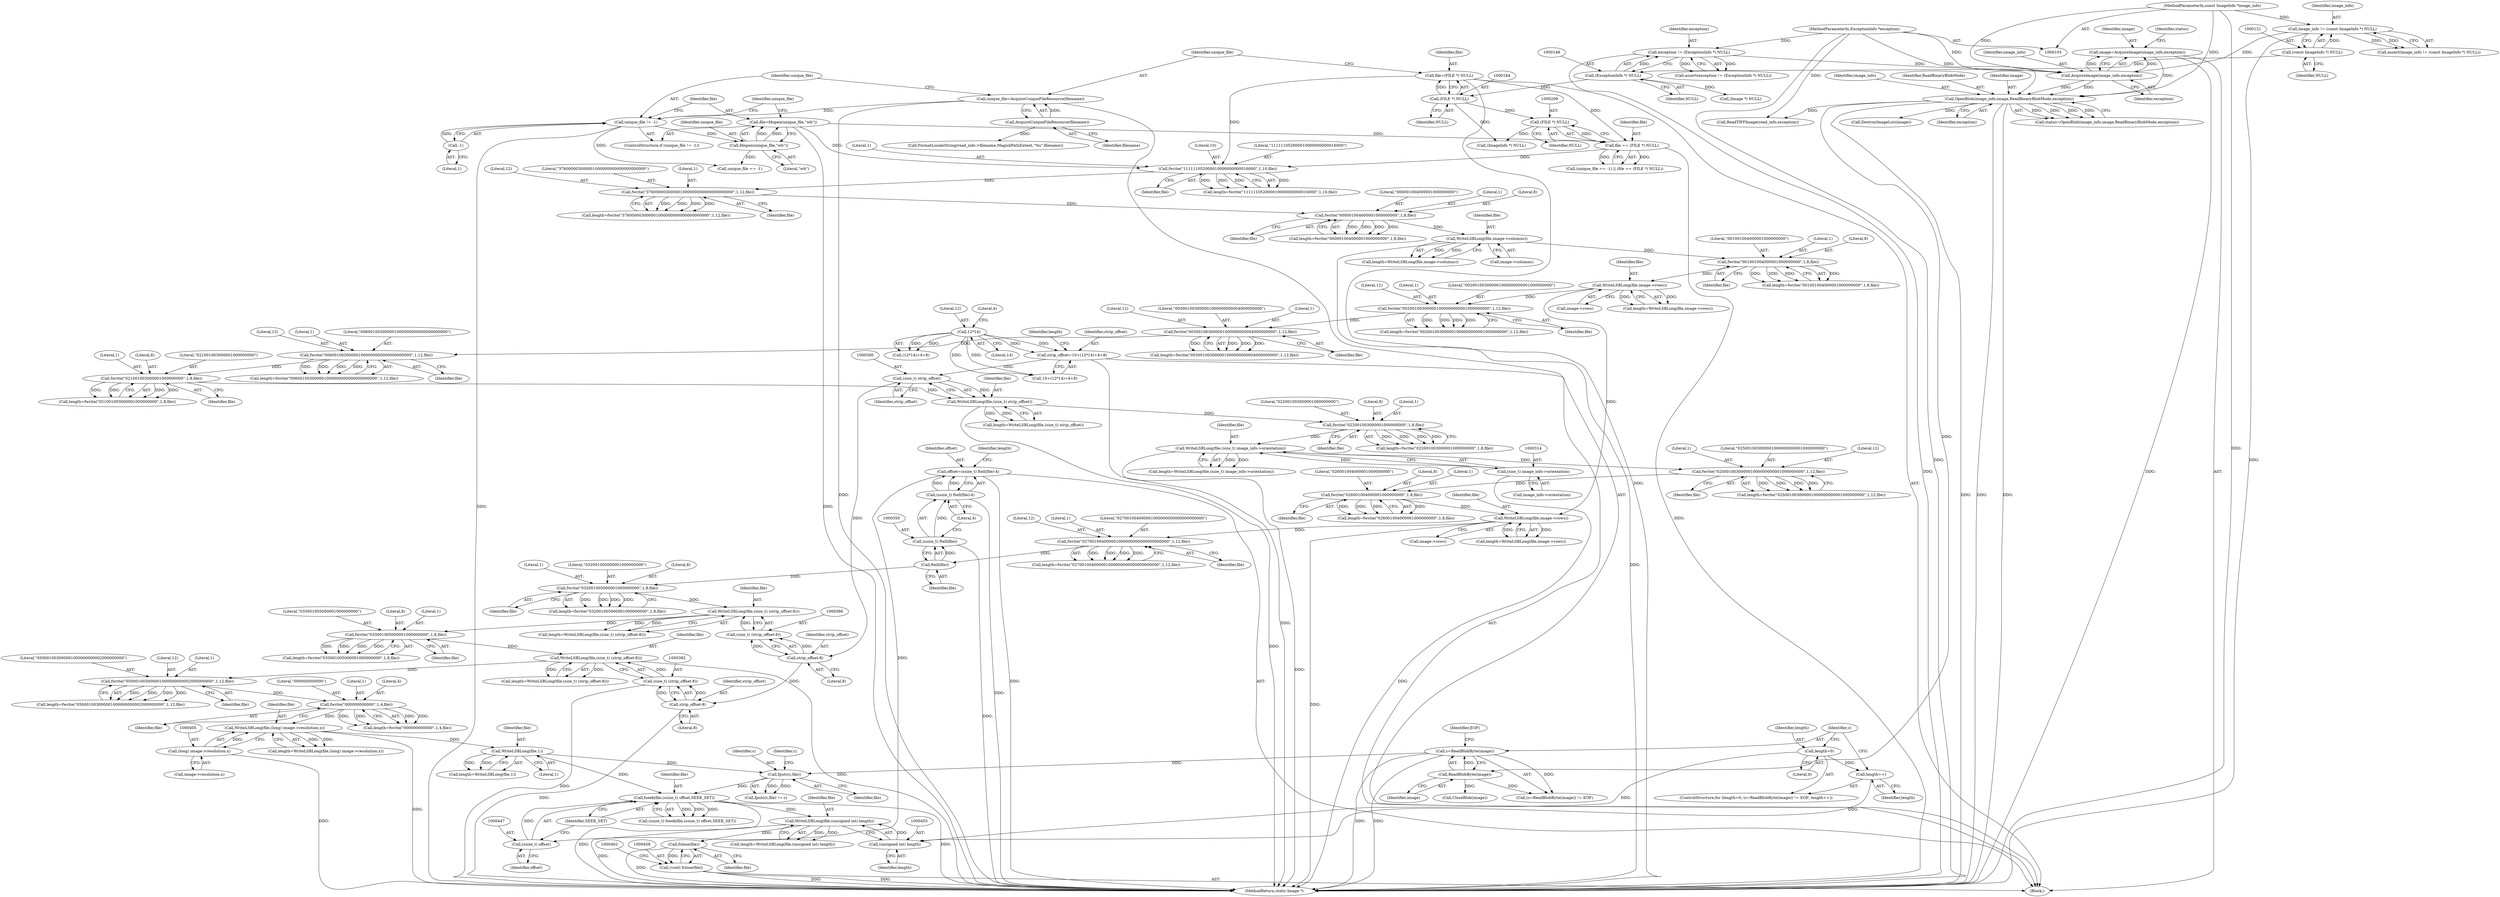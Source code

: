 digraph "0_ImageMagick_4e914bbe371433f0590cefdf3bd5f3a5710069f9@API" {
"1000459" [label="(Call,fclose(file))"];
"1000452" [label="(Call,WriteLSBLong(file,(unsigned int) length))"];
"1000444" [label="(Call,fseek(file,(ssize_t) offset,SEEK_SET))"];
"1000413" [label="(Call,WriteLSBLong(file,1))"];
"1000402" [label="(Call,WriteLSBLong(file,(long) image->resolution.x))"];
"1000395" [label="(Call,fwrite(\"\000\000\000\000\",1,4,file))"];
"1000388" [label="(Call,fwrite(\"\050\001\003\000\001\000\000\000\002\000\000\000\",1,12,file))"];
"1000379" [label="(Call,WriteLSBLong(file,(size_t) (strip_offset-8)))"];
"1000372" [label="(Call,fwrite(\"\033\001\005\000\001\000\000\000\",1,8,file))"];
"1000363" [label="(Call,WriteLSBLong(file,(size_t) (strip_offset-8)))"];
"1000356" [label="(Call,fwrite(\"\032\001\005\000\001\000\000\000\",1,8,file))"];
"1000351" [label="(Call,ftell(file))"];
"1000341" [label="(Call,fwrite(\"\027\001\004\000\001\000\000\000\000\000\000\000\",1,12,file))"];
"1000334" [label="(Call,WriteLSBLong(file,image->rows))"];
"1000327" [label="(Call,fwrite(\"\026\001\004\000\001\000\000\000\",1,8,file))"];
"1000320" [label="(Call,fwrite(\"\025\001\003\000\001\000\000\000\001\000\000\000\",1,12,file))"];
"1000311" [label="(Call,WriteLSBLong(file,(size_t) image_info->orientation))"];
"1000304" [label="(Call,fwrite(\"\022\001\003\000\001\000\000\000\",1,8,file))"];
"1000297" [label="(Call,WriteLSBLong(file,(size_t) strip_offset))"];
"1000279" [label="(Call,fwrite(\"\021\001\003\000\001\000\000\000\",1,8,file))"];
"1000272" [label="(Call,fwrite(\"\006\001\003\000\001\000\000\000\000\000\000\000\",1,12,file))"];
"1000265" [label="(Call,fwrite(\"\003\001\003\000\001\000\000\000\004\000\000\000\",1,12,file))"];
"1000258" [label="(Call,fwrite(\"\002\001\003\000\001\000\000\000\001\000\000\000\",1,12,file))"];
"1000251" [label="(Call,WriteLSBLong(file,image->rows))"];
"1000244" [label="(Call,fwrite(\"\001\001\004\000\001\000\000\000\",1,8,file))"];
"1000237" [label="(Call,WriteLSBLong(file,image->columns))"];
"1000230" [label="(Call,fwrite(\"\000\001\004\000\001\000\000\000\",1,8,file))"];
"1000223" [label="(Call,fwrite(\"\376\000\003\000\001\000\000\000\000\000\000\000\",1,12,file))"];
"1000216" [label="(Call,fwrite(\"\111\111\052\000\010\000\000\000\016\000\",1,10,file))"];
"1000181" [label="(Call,file=(FILE *) NULL)"];
"1000183" [label="(Call,(FILE *) NULL)"];
"1000147" [label="(Call,(ExceptionInfo *) NULL)"];
"1000120" [label="(Call,(const ImageInfo *) NULL)"];
"1000206" [label="(Call,file == (FILE *) NULL)"];
"1000195" [label="(Call,file=fdopen(unique_file,\"wb\"))"];
"1000197" [label="(Call,fdopen(unique_file,\"wb\"))"];
"1000191" [label="(Call,unique_file != -1)"];
"1000186" [label="(Call,unique_file=AcquireUniqueFileResource(filename))"];
"1000188" [label="(Call,AcquireUniqueFileResource(filename))"];
"1000193" [label="(Call,-1)"];
"1000208" [label="(Call,(FILE *) NULL)"];
"1000299" [label="(Call,(size_t) strip_offset)"];
"1000284" [label="(Call,strip_offset=10+(12*14)+4+8)"];
"1000289" [label="(Call,12*14)"];
"1000313" [label="(Call,(size_t) image_info->orientation)"];
"1000365" [label="(Call,(size_t) (strip_offset-8))"];
"1000367" [label="(Call,strip_offset-8)"];
"1000381" [label="(Call,(size_t) (strip_offset-8))"];
"1000383" [label="(Call,strip_offset-8)"];
"1000404" [label="(Call,(long) image->resolution.x)"];
"1000433" [label="(Call,fputc(c,file))"];
"1000424" [label="(Call,c=ReadBlobByte(image))"];
"1000426" [label="(Call,ReadBlobByte(image))"];
"1000163" [label="(Call,OpenBlob(image_info,image,ReadBinaryBlobMode,exception))"];
"1000158" [label="(Call,AcquireImage(image_info,exception))"];
"1000118" [label="(Call,image_info != (const ImageInfo *) NULL)"];
"1000104" [label="(MethodParameterIn,const ImageInfo *image_info)"];
"1000145" [label="(Call,exception != (ExceptionInfo *) NULL)"];
"1000105" [label="(MethodParameterIn,ExceptionInfo *exception)"];
"1000156" [label="(Call,image=AcquireImage(image_info,exception))"];
"1000446" [label="(Call,(ssize_t) offset)"];
"1000346" [label="(Call,offset=(ssize_t) ftell(file)-4)"];
"1000348" [label="(Call,(ssize_t) ftell(file)-4)"];
"1000349" [label="(Call,(ssize_t) ftell(file))"];
"1000454" [label="(Call,(unsigned int) length)"];
"1000420" [label="(Call,length=0)"];
"1000429" [label="(Call,length++)"];
"1000457" [label="(Call,(void) fclose(file))"];
"1000182" [label="(Identifier,file)"];
"1000242" [label="(Call,length=fwrite(\"\001\001\004\000\001\000\000\000\",1,8,file))"];
"1000385" [label="(Literal,8)"];
"1000486" [label="(Call,ReadTIFFImage(read_info,exception))"];
"1000445" [label="(Identifier,file)"];
"1000349" [label="(Call,(ssize_t) ftell(file))"];
"1000220" [label="(Identifier,file)"];
"1000315" [label="(Call,image_info->orientation)"];
"1000258" [label="(Call,fwrite(\"\002\001\003\000\001\000\000\000\001\000\000\000\",1,12,file))"];
"1000311" [label="(Call,WriteLSBLong(file,(size_t) image_info->orientation))"];
"1000186" [label="(Call,unique_file=AcquireUniqueFileResource(filename))"];
"1000273" [label="(Literal,\"\006\001\003\000\001\000\000\000\000\000\000\000\")"];
"1000232" [label="(Literal,1)"];
"1000422" [label="(Literal,0)"];
"1000386" [label="(Call,length=fwrite(\"\050\001\003\000\001\000\000\000\002\000\000\000\",1,12,file))"];
"1000270" [label="(Call,length=fwrite(\"\006\001\003\000\001\000\000\000\000\000\000\000\",1,12,file))"];
"1000381" [label="(Call,(size_t) (strip_offset-8))"];
"1000373" [label="(Literal,\"\033\001\005\000\001\000\000\000\")"];
"1000380" [label="(Identifier,file)"];
"1000301" [label="(Identifier,strip_offset)"];
"1000277" [label="(Call,length=fwrite(\"\021\001\003\000\001\000\000\000\",1,8,file))"];
"1000117" [label="(Call,assert(image_info != (const ImageInfo *) NULL))"];
"1000210" [label="(Identifier,NULL)"];
"1000219" [label="(Literal,10)"];
"1000156" [label="(Call,image=AcquireImage(image_info,exception))"];
"1000118" [label="(Call,image_info != (const ImageInfo *) NULL)"];
"1000290" [label="(Literal,12)"];
"1000390" [label="(Literal,1)"];
"1000346" [label="(Call,offset=(ssize_t) ftell(file)-4)"];
"1000460" [label="(Identifier,file)"];
"1000404" [label="(Call,(long) image->resolution.x)"];
"1000146" [label="(Identifier,exception)"];
"1000217" [label="(Literal,\"\111\111\052\000\010\000\000\000\016\000\")"];
"1000402" [label="(Call,WriteLSBLong(file,(long) image->resolution.x))"];
"1000178" [label="(Call,(Image *) NULL)"];
"1000344" [label="(Literal,12)"];
"1000162" [label="(Identifier,status)"];
"1000265" [label="(Call,fwrite(\"\003\001\003\000\001\000\000\000\004\000\000\000\",1,12,file))"];
"1000304" [label="(Call,fwrite(\"\022\001\003\000\001\000\000\000\",1,8,file))"];
"1000228" [label="(Call,length=fwrite(\"\000\001\004\000\001\000\000\000\",1,8,file))"];
"1000275" [label="(Literal,12)"];
"1000233" [label="(Literal,8)"];
"1000454" [label="(Call,(unsigned int) length)"];
"1000195" [label="(Call,file=fdopen(unique_file,\"wb\"))"];
"1000426" [label="(Call,ReadBlobByte(image))"];
"1000306" [label="(Literal,1)"];
"1000463" [label="(Call,CloseBlob(image))"];
"1000313" [label="(Call,(size_t) image_info->orientation)"];
"1000145" [label="(Call,exception != (ExceptionInfo *) NULL)"];
"1000234" [label="(Identifier,file)"];
"1000356" [label="(Call,fwrite(\"\032\001\005\000\001\000\000\000\",1,8,file))"];
"1000395" [label="(Call,fwrite(\"\000\000\000\000\",1,4,file))"];
"1000328" [label="(Literal,\"\026\001\004\000\001\000\000\000\")"];
"1000379" [label="(Call,WriteLSBLong(file,(size_t) (strip_offset-8)))"];
"1000352" [label="(Identifier,file)"];
"1000456" [label="(Identifier,length)"];
"1000227" [label="(Identifier,file)"];
"1000144" [label="(Call,assert(exception != (ExceptionInfo *) NULL))"];
"1000325" [label="(Call,length=fwrite(\"\026\001\004\000\001\000\000\000\",1,8,file))"];
"1000321" [label="(Literal,\"\025\001\003\000\001\000\000\000\001\000\000\000\")"];
"1000247" [label="(Literal,8)"];
"1000334" [label="(Call,WriteLSBLong(file,image->rows))"];
"1000335" [label="(Identifier,file)"];
"1000367" [label="(Call,strip_offset-8)"];
"1000446" [label="(Call,(ssize_t) offset)"];
"1000297" [label="(Call,WriteLSBLong(file,(size_t) strip_offset))"];
"1000398" [label="(Literal,4)"];
"1000331" [label="(Identifier,file)"];
"1000256" [label="(Call,length=fwrite(\"\002\001\003\000\001\000\000\000\001\000\000\000\",1,12,file))"];
"1000252" [label="(Identifier,file)"];
"1000291" [label="(Literal,14)"];
"1000167" [label="(Identifier,exception)"];
"1000206" [label="(Call,file == (FILE *) NULL)"];
"1000248" [label="(Identifier,file)"];
"1000414" [label="(Identifier,file)"];
"1000323" [label="(Literal,12)"];
"1000189" [label="(Identifier,filename)"];
"1000453" [label="(Identifier,file)"];
"1000251" [label="(Call,WriteLSBLong(file,image->rows))"];
"1000120" [label="(Call,(const ImageInfo *) NULL)"];
"1000432" [label="(Call,fputc(c,file) != c)"];
"1000161" [label="(Call,status=OpenBlob(image_info,image,ReadBinaryBlobMode,exception))"];
"1000406" [label="(Call,image->resolution.x)"];
"1000164" [label="(Identifier,image_info)"];
"1000119" [label="(Identifier,image_info)"];
"1000457" [label="(Call,(void) fclose(file))"];
"1000309" [label="(Call,length=WriteLSBLong(file,(size_t) image_info->orientation))"];
"1000216" [label="(Call,fwrite(\"\111\111\052\000\010\000\000\000\016\000\",1,10,file))"];
"1000542" [label="(MethodReturn,static Image *)"];
"1000308" [label="(Identifier,file)"];
"1000160" [label="(Identifier,exception)"];
"1000477" [label="(Call,FormatLocaleString(read_info->filename,MagickPathExtent,\"%s\",filename))"];
"1000452" [label="(Call,WriteLSBLong(file,(unsigned int) length))"];
"1000375" [label="(Literal,8)"];
"1000245" [label="(Literal,\"\001\001\004\000\001\000\000\000\")"];
"1000341" [label="(Call,fwrite(\"\027\001\004\000\001\000\000\000\000\000\000\000\",1,12,file))"];
"1000433" [label="(Call,fputc(c,file))"];
"1000423" [label="(Call,(c=ReadBlobByte(image)) != EOF)"];
"1000428" [label="(Identifier,EOF)"];
"1000149" [label="(Identifier,NULL)"];
"1000400" [label="(Call,length=WriteLSBLong(file,(long) image->resolution.x))"];
"1000244" [label="(Call,fwrite(\"\001\001\004\000\001\000\000\000\",1,8,file))"];
"1000272" [label="(Call,fwrite(\"\006\001\003\000\001\000\000\000\000\000\000\000\",1,12,file))"];
"1000383" [label="(Call,strip_offset-8)"];
"1000365" [label="(Call,(size_t) (strip_offset-8))"];
"1000263" [label="(Call,length=fwrite(\"\003\001\003\000\001\000\000\000\004\000\000\000\",1,12,file))"];
"1000226" [label="(Literal,12)"];
"1000288" [label="(Call,(12*14)+4+8)"];
"1000343" [label="(Literal,1)"];
"1000192" [label="(Identifier,unique_file)"];
"1000260" [label="(Literal,1)"];
"1000231" [label="(Literal,\"\000\001\004\000\001\000\000\000\")"];
"1000361" [label="(Call,length=WriteLSBLong(file,(size_t) (strip_offset-8)))"];
"1000351" [label="(Call,ftell(file))"];
"1000425" [label="(Identifier,c)"];
"1000318" [label="(Call,length=fwrite(\"\025\001\003\000\001\000\000\000\001\000\000\000\",1,12,file))"];
"1000296" [label="(Identifier,length)"];
"1000285" [label="(Identifier,strip_offset)"];
"1000444" [label="(Call,fseek(file,(ssize_t) offset,SEEK_SET))"];
"1000279" [label="(Call,fwrite(\"\021\001\003\000\001\000\000\000\",1,8,file))"];
"1000436" [label="(Identifier,c)"];
"1000348" [label="(Call,(ssize_t) ftell(file)-4)"];
"1000175" [label="(Call,DestroyImageList(image))"];
"1000370" [label="(Call,length=fwrite(\"\033\001\005\000\001\000\000\000\",1,8,file))"];
"1000224" [label="(Literal,\"\376\000\003\000\001\000\000\000\000\000\000\000\")"];
"1000330" [label="(Literal,8)"];
"1000427" [label="(Identifier,image)"];
"1000345" [label="(Identifier,file)"];
"1000122" [label="(Identifier,NULL)"];
"1000281" [label="(Literal,1)"];
"1000360" [label="(Identifier,file)"];
"1000372" [label="(Call,fwrite(\"\033\001\005\000\001\000\000\000\",1,8,file))"];
"1000249" [label="(Call,length=WriteLSBLong(file,image->rows))"];
"1000448" [label="(Identifier,offset)"];
"1000157" [label="(Identifier,image)"];
"1000104" [label="(MethodParameterIn,const ImageInfo *image_info)"];
"1000305" [label="(Literal,\"\022\001\003\000\001\000\000\000\")"];
"1000190" [label="(ControlStructure,if (unique_file != -1))"];
"1000359" [label="(Literal,8)"];
"1000449" [label="(Identifier,SEEK_SET)"];
"1000147" [label="(Call,(ExceptionInfo *) NULL)"];
"1000354" [label="(Call,length=fwrite(\"\032\001\005\000\001\000\000\000\",1,8,file))"];
"1000289" [label="(Call,12*14)"];
"1000393" [label="(Call,length=fwrite(\"\000\000\000\000\",1,4,file))"];
"1000376" [label="(Identifier,file)"];
"1000320" [label="(Call,fwrite(\"\025\001\003\000\001\000\000\000\001\000\000\000\",1,12,file))"];
"1000299" [label="(Call,(size_t) strip_offset)"];
"1000230" [label="(Call,fwrite(\"\000\001\004\000\001\000\000\000\",1,8,file))"];
"1000183" [label="(Call,(FILE *) NULL)"];
"1000421" [label="(Identifier,length)"];
"1000106" [label="(Block,)"];
"1000282" [label="(Literal,8)"];
"1000269" [label="(Identifier,file)"];
"1000329" [label="(Literal,1)"];
"1000253" [label="(Call,image->rows)"];
"1000347" [label="(Identifier,offset)"];
"1000268" [label="(Literal,12)"];
"1000358" [label="(Literal,1)"];
"1000283" [label="(Identifier,file)"];
"1000368" [label="(Identifier,strip_offset)"];
"1000274" [label="(Literal,1)"];
"1000280" [label="(Literal,\"\021\001\003\000\001\000\000\000\")"];
"1000420" [label="(Call,length=0)"];
"1000276" [label="(Identifier,file)"];
"1000105" [label="(MethodParameterIn,ExceptionInfo *exception)"];
"1000336" [label="(Call,image->rows)"];
"1000259" [label="(Literal,\"\002\001\003\000\001\000\000\000\001\000\000\000\")"];
"1000158" [label="(Call,AcquireImage(image_info,exception))"];
"1000208" [label="(Call,(FILE *) NULL)"];
"1000262" [label="(Identifier,file)"];
"1000403" [label="(Identifier,file)"];
"1000389" [label="(Literal,\"\050\001\003\000\001\000\000\000\002\000\000\000\")"];
"1000384" [label="(Identifier,strip_offset)"];
"1000342" [label="(Literal,\"\027\001\004\000\001\000\000\000\000\000\000\000\")"];
"1000324" [label="(Identifier,file)"];
"1000392" [label="(Identifier,file)"];
"1000364" [label="(Identifier,file)"];
"1000369" [label="(Literal,8)"];
"1000327" [label="(Call,fwrite(\"\026\001\004\000\001\000\000\000\",1,8,file))"];
"1000197" [label="(Call,fdopen(unique_file,\"wb\"))"];
"1000166" [label="(Identifier,ReadBinaryBlobMode)"];
"1000388" [label="(Call,fwrite(\"\050\001\003\000\001\000\000\000\002\000\000\000\",1,12,file))"];
"1000188" [label="(Call,AcquireUniqueFileResource(filename))"];
"1000307" [label="(Literal,8)"];
"1000198" [label="(Identifier,unique_file)"];
"1000413" [label="(Call,WriteLSBLong(file,1))"];
"1000196" [label="(Identifier,file)"];
"1000355" [label="(Identifier,length)"];
"1000374" [label="(Literal,1)"];
"1000221" [label="(Call,length=fwrite(\"\376\000\003\000\001\000\000\000\000\000\000\000\",1,12,file))"];
"1000267" [label="(Literal,1)"];
"1000246" [label="(Literal,1)"];
"1000411" [label="(Call,length=WriteLSBLong(file,1))"];
"1000191" [label="(Call,unique_file != -1)"];
"1000424" [label="(Call,c=ReadBlobByte(image))"];
"1000223" [label="(Call,fwrite(\"\376\000\003\000\001\000\000\000\000\000\000\000\",1,12,file))"];
"1000194" [label="(Literal,1)"];
"1000332" [label="(Call,length=WriteLSBLong(file,image->rows))"];
"1000284" [label="(Call,strip_offset=10+(12*14)+4+8)"];
"1000225" [label="(Literal,1)"];
"1000295" [label="(Call,length=WriteLSBLong(file,(size_t) strip_offset))"];
"1000165" [label="(Identifier,image)"];
"1000286" [label="(Call,10+(12*14)+4+8)"];
"1000353" [label="(Literal,4)"];
"1000214" [label="(Call,length=fwrite(\"\111\111\052\000\010\000\000\000\016\000\",1,10,file))"];
"1000203" [label="(Identifier,unique_file)"];
"1000298" [label="(Identifier,file)"];
"1000312" [label="(Identifier,file)"];
"1000391" [label="(Literal,12)"];
"1000419" [label="(ControlStructure,for (length=0; (c=ReadBlobByte(image)) != EOF; length++))"];
"1000396" [label="(Literal,\"\000\000\000\000\")"];
"1000237" [label="(Call,WriteLSBLong(file,image->columns))"];
"1000266" [label="(Literal,\"\003\001\003\000\001\000\000\000\004\000\000\000\")"];
"1000472" [label="(Call,(ImageInfo *) NULL)"];
"1000207" [label="(Identifier,file)"];
"1000159" [label="(Identifier,image_info)"];
"1000187" [label="(Identifier,unique_file)"];
"1000377" [label="(Call,length=WriteLSBLong(file,(size_t) (strip_offset-8)))"];
"1000293" [label="(Literal,4)"];
"1000429" [label="(Call,length++)"];
"1000322" [label="(Literal,1)"];
"1000235" [label="(Call,length=WriteLSBLong(file,image->columns))"];
"1000397" [label="(Literal,1)"];
"1000163" [label="(Call,OpenBlob(image_info,image,ReadBinaryBlobMode,exception))"];
"1000202" [label="(Call,unique_file == -1)"];
"1000399" [label="(Identifier,file)"];
"1000238" [label="(Identifier,file)"];
"1000201" [label="(Call,(unique_file == -1) || (file == (FILE *) NULL))"];
"1000450" [label="(Call,length=WriteLSBLong(file,(unsigned int) length))"];
"1000434" [label="(Identifier,c)"];
"1000430" [label="(Identifier,length)"];
"1000261" [label="(Literal,12)"];
"1000357" [label="(Literal,\"\032\001\005\000\001\000\000\000\")"];
"1000218" [label="(Literal,1)"];
"1000339" [label="(Call,length=fwrite(\"\027\001\004\000\001\000\000\000\000\000\000\000\",1,12,file))"];
"1000459" [label="(Call,fclose(file))"];
"1000415" [label="(Literal,1)"];
"1000442" [label="(Call,(ssize_t) fseek(file,(ssize_t) offset,SEEK_SET))"];
"1000185" [label="(Identifier,NULL)"];
"1000199" [label="(Literal,\"wb\")"];
"1000363" [label="(Call,WriteLSBLong(file,(size_t) (strip_offset-8)))"];
"1000193" [label="(Call,-1)"];
"1000435" [label="(Identifier,file)"];
"1000302" [label="(Call,length=fwrite(\"\022\001\003\000\001\000\000\000\",1,8,file))"];
"1000239" [label="(Call,image->columns)"];
"1000181" [label="(Call,file=(FILE *) NULL)"];
"1000459" -> "1000457"  [label="AST: "];
"1000459" -> "1000460"  [label="CFG: "];
"1000460" -> "1000459"  [label="AST: "];
"1000457" -> "1000459"  [label="CFG: "];
"1000459" -> "1000542"  [label="DDG: "];
"1000459" -> "1000457"  [label="DDG: "];
"1000452" -> "1000459"  [label="DDG: "];
"1000452" -> "1000450"  [label="AST: "];
"1000452" -> "1000454"  [label="CFG: "];
"1000453" -> "1000452"  [label="AST: "];
"1000454" -> "1000452"  [label="AST: "];
"1000450" -> "1000452"  [label="CFG: "];
"1000452" -> "1000542"  [label="DDG: "];
"1000452" -> "1000450"  [label="DDG: "];
"1000452" -> "1000450"  [label="DDG: "];
"1000444" -> "1000452"  [label="DDG: "];
"1000454" -> "1000452"  [label="DDG: "];
"1000444" -> "1000442"  [label="AST: "];
"1000444" -> "1000449"  [label="CFG: "];
"1000445" -> "1000444"  [label="AST: "];
"1000446" -> "1000444"  [label="AST: "];
"1000449" -> "1000444"  [label="AST: "];
"1000442" -> "1000444"  [label="CFG: "];
"1000444" -> "1000542"  [label="DDG: "];
"1000444" -> "1000542"  [label="DDG: "];
"1000444" -> "1000442"  [label="DDG: "];
"1000444" -> "1000442"  [label="DDG: "];
"1000444" -> "1000442"  [label="DDG: "];
"1000413" -> "1000444"  [label="DDG: "];
"1000433" -> "1000444"  [label="DDG: "];
"1000446" -> "1000444"  [label="DDG: "];
"1000413" -> "1000411"  [label="AST: "];
"1000413" -> "1000415"  [label="CFG: "];
"1000414" -> "1000413"  [label="AST: "];
"1000415" -> "1000413"  [label="AST: "];
"1000411" -> "1000413"  [label="CFG: "];
"1000413" -> "1000411"  [label="DDG: "];
"1000413" -> "1000411"  [label="DDG: "];
"1000402" -> "1000413"  [label="DDG: "];
"1000413" -> "1000433"  [label="DDG: "];
"1000402" -> "1000400"  [label="AST: "];
"1000402" -> "1000404"  [label="CFG: "];
"1000403" -> "1000402"  [label="AST: "];
"1000404" -> "1000402"  [label="AST: "];
"1000400" -> "1000402"  [label="CFG: "];
"1000402" -> "1000542"  [label="DDG: "];
"1000402" -> "1000400"  [label="DDG: "];
"1000402" -> "1000400"  [label="DDG: "];
"1000395" -> "1000402"  [label="DDG: "];
"1000404" -> "1000402"  [label="DDG: "];
"1000395" -> "1000393"  [label="AST: "];
"1000395" -> "1000399"  [label="CFG: "];
"1000396" -> "1000395"  [label="AST: "];
"1000397" -> "1000395"  [label="AST: "];
"1000398" -> "1000395"  [label="AST: "];
"1000399" -> "1000395"  [label="AST: "];
"1000393" -> "1000395"  [label="CFG: "];
"1000395" -> "1000393"  [label="DDG: "];
"1000395" -> "1000393"  [label="DDG: "];
"1000395" -> "1000393"  [label="DDG: "];
"1000395" -> "1000393"  [label="DDG: "];
"1000388" -> "1000395"  [label="DDG: "];
"1000388" -> "1000386"  [label="AST: "];
"1000388" -> "1000392"  [label="CFG: "];
"1000389" -> "1000388"  [label="AST: "];
"1000390" -> "1000388"  [label="AST: "];
"1000391" -> "1000388"  [label="AST: "];
"1000392" -> "1000388"  [label="AST: "];
"1000386" -> "1000388"  [label="CFG: "];
"1000388" -> "1000386"  [label="DDG: "];
"1000388" -> "1000386"  [label="DDG: "];
"1000388" -> "1000386"  [label="DDG: "];
"1000388" -> "1000386"  [label="DDG: "];
"1000379" -> "1000388"  [label="DDG: "];
"1000379" -> "1000377"  [label="AST: "];
"1000379" -> "1000381"  [label="CFG: "];
"1000380" -> "1000379"  [label="AST: "];
"1000381" -> "1000379"  [label="AST: "];
"1000377" -> "1000379"  [label="CFG: "];
"1000379" -> "1000542"  [label="DDG: "];
"1000379" -> "1000377"  [label="DDG: "];
"1000379" -> "1000377"  [label="DDG: "];
"1000372" -> "1000379"  [label="DDG: "];
"1000381" -> "1000379"  [label="DDG: "];
"1000372" -> "1000370"  [label="AST: "];
"1000372" -> "1000376"  [label="CFG: "];
"1000373" -> "1000372"  [label="AST: "];
"1000374" -> "1000372"  [label="AST: "];
"1000375" -> "1000372"  [label="AST: "];
"1000376" -> "1000372"  [label="AST: "];
"1000370" -> "1000372"  [label="CFG: "];
"1000372" -> "1000370"  [label="DDG: "];
"1000372" -> "1000370"  [label="DDG: "];
"1000372" -> "1000370"  [label="DDG: "];
"1000372" -> "1000370"  [label="DDG: "];
"1000363" -> "1000372"  [label="DDG: "];
"1000363" -> "1000361"  [label="AST: "];
"1000363" -> "1000365"  [label="CFG: "];
"1000364" -> "1000363"  [label="AST: "];
"1000365" -> "1000363"  [label="AST: "];
"1000361" -> "1000363"  [label="CFG: "];
"1000363" -> "1000361"  [label="DDG: "];
"1000363" -> "1000361"  [label="DDG: "];
"1000356" -> "1000363"  [label="DDG: "];
"1000365" -> "1000363"  [label="DDG: "];
"1000356" -> "1000354"  [label="AST: "];
"1000356" -> "1000360"  [label="CFG: "];
"1000357" -> "1000356"  [label="AST: "];
"1000358" -> "1000356"  [label="AST: "];
"1000359" -> "1000356"  [label="AST: "];
"1000360" -> "1000356"  [label="AST: "];
"1000354" -> "1000356"  [label="CFG: "];
"1000356" -> "1000354"  [label="DDG: "];
"1000356" -> "1000354"  [label="DDG: "];
"1000356" -> "1000354"  [label="DDG: "];
"1000356" -> "1000354"  [label="DDG: "];
"1000351" -> "1000356"  [label="DDG: "];
"1000351" -> "1000349"  [label="AST: "];
"1000351" -> "1000352"  [label="CFG: "];
"1000352" -> "1000351"  [label="AST: "];
"1000349" -> "1000351"  [label="CFG: "];
"1000351" -> "1000349"  [label="DDG: "];
"1000341" -> "1000351"  [label="DDG: "];
"1000341" -> "1000339"  [label="AST: "];
"1000341" -> "1000345"  [label="CFG: "];
"1000342" -> "1000341"  [label="AST: "];
"1000343" -> "1000341"  [label="AST: "];
"1000344" -> "1000341"  [label="AST: "];
"1000345" -> "1000341"  [label="AST: "];
"1000339" -> "1000341"  [label="CFG: "];
"1000341" -> "1000339"  [label="DDG: "];
"1000341" -> "1000339"  [label="DDG: "];
"1000341" -> "1000339"  [label="DDG: "];
"1000341" -> "1000339"  [label="DDG: "];
"1000334" -> "1000341"  [label="DDG: "];
"1000334" -> "1000332"  [label="AST: "];
"1000334" -> "1000336"  [label="CFG: "];
"1000335" -> "1000334"  [label="AST: "];
"1000336" -> "1000334"  [label="AST: "];
"1000332" -> "1000334"  [label="CFG: "];
"1000334" -> "1000542"  [label="DDG: "];
"1000334" -> "1000332"  [label="DDG: "];
"1000334" -> "1000332"  [label="DDG: "];
"1000327" -> "1000334"  [label="DDG: "];
"1000251" -> "1000334"  [label="DDG: "];
"1000327" -> "1000325"  [label="AST: "];
"1000327" -> "1000331"  [label="CFG: "];
"1000328" -> "1000327"  [label="AST: "];
"1000329" -> "1000327"  [label="AST: "];
"1000330" -> "1000327"  [label="AST: "];
"1000331" -> "1000327"  [label="AST: "];
"1000325" -> "1000327"  [label="CFG: "];
"1000327" -> "1000325"  [label="DDG: "];
"1000327" -> "1000325"  [label="DDG: "];
"1000327" -> "1000325"  [label="DDG: "];
"1000327" -> "1000325"  [label="DDG: "];
"1000320" -> "1000327"  [label="DDG: "];
"1000320" -> "1000318"  [label="AST: "];
"1000320" -> "1000324"  [label="CFG: "];
"1000321" -> "1000320"  [label="AST: "];
"1000322" -> "1000320"  [label="AST: "];
"1000323" -> "1000320"  [label="AST: "];
"1000324" -> "1000320"  [label="AST: "];
"1000318" -> "1000320"  [label="CFG: "];
"1000320" -> "1000318"  [label="DDG: "];
"1000320" -> "1000318"  [label="DDG: "];
"1000320" -> "1000318"  [label="DDG: "];
"1000320" -> "1000318"  [label="DDG: "];
"1000311" -> "1000320"  [label="DDG: "];
"1000311" -> "1000309"  [label="AST: "];
"1000311" -> "1000313"  [label="CFG: "];
"1000312" -> "1000311"  [label="AST: "];
"1000313" -> "1000311"  [label="AST: "];
"1000309" -> "1000311"  [label="CFG: "];
"1000311" -> "1000542"  [label="DDG: "];
"1000311" -> "1000309"  [label="DDG: "];
"1000311" -> "1000309"  [label="DDG: "];
"1000304" -> "1000311"  [label="DDG: "];
"1000313" -> "1000311"  [label="DDG: "];
"1000304" -> "1000302"  [label="AST: "];
"1000304" -> "1000308"  [label="CFG: "];
"1000305" -> "1000304"  [label="AST: "];
"1000306" -> "1000304"  [label="AST: "];
"1000307" -> "1000304"  [label="AST: "];
"1000308" -> "1000304"  [label="AST: "];
"1000302" -> "1000304"  [label="CFG: "];
"1000304" -> "1000302"  [label="DDG: "];
"1000304" -> "1000302"  [label="DDG: "];
"1000304" -> "1000302"  [label="DDG: "];
"1000304" -> "1000302"  [label="DDG: "];
"1000297" -> "1000304"  [label="DDG: "];
"1000297" -> "1000295"  [label="AST: "];
"1000297" -> "1000299"  [label="CFG: "];
"1000298" -> "1000297"  [label="AST: "];
"1000299" -> "1000297"  [label="AST: "];
"1000295" -> "1000297"  [label="CFG: "];
"1000297" -> "1000542"  [label="DDG: "];
"1000297" -> "1000295"  [label="DDG: "];
"1000297" -> "1000295"  [label="DDG: "];
"1000279" -> "1000297"  [label="DDG: "];
"1000299" -> "1000297"  [label="DDG: "];
"1000279" -> "1000277"  [label="AST: "];
"1000279" -> "1000283"  [label="CFG: "];
"1000280" -> "1000279"  [label="AST: "];
"1000281" -> "1000279"  [label="AST: "];
"1000282" -> "1000279"  [label="AST: "];
"1000283" -> "1000279"  [label="AST: "];
"1000277" -> "1000279"  [label="CFG: "];
"1000279" -> "1000277"  [label="DDG: "];
"1000279" -> "1000277"  [label="DDG: "];
"1000279" -> "1000277"  [label="DDG: "];
"1000279" -> "1000277"  [label="DDG: "];
"1000272" -> "1000279"  [label="DDG: "];
"1000272" -> "1000270"  [label="AST: "];
"1000272" -> "1000276"  [label="CFG: "];
"1000273" -> "1000272"  [label="AST: "];
"1000274" -> "1000272"  [label="AST: "];
"1000275" -> "1000272"  [label="AST: "];
"1000276" -> "1000272"  [label="AST: "];
"1000270" -> "1000272"  [label="CFG: "];
"1000272" -> "1000270"  [label="DDG: "];
"1000272" -> "1000270"  [label="DDG: "];
"1000272" -> "1000270"  [label="DDG: "];
"1000272" -> "1000270"  [label="DDG: "];
"1000265" -> "1000272"  [label="DDG: "];
"1000265" -> "1000263"  [label="AST: "];
"1000265" -> "1000269"  [label="CFG: "];
"1000266" -> "1000265"  [label="AST: "];
"1000267" -> "1000265"  [label="AST: "];
"1000268" -> "1000265"  [label="AST: "];
"1000269" -> "1000265"  [label="AST: "];
"1000263" -> "1000265"  [label="CFG: "];
"1000265" -> "1000263"  [label="DDG: "];
"1000265" -> "1000263"  [label="DDG: "];
"1000265" -> "1000263"  [label="DDG: "];
"1000265" -> "1000263"  [label="DDG: "];
"1000258" -> "1000265"  [label="DDG: "];
"1000258" -> "1000256"  [label="AST: "];
"1000258" -> "1000262"  [label="CFG: "];
"1000259" -> "1000258"  [label="AST: "];
"1000260" -> "1000258"  [label="AST: "];
"1000261" -> "1000258"  [label="AST: "];
"1000262" -> "1000258"  [label="AST: "];
"1000256" -> "1000258"  [label="CFG: "];
"1000258" -> "1000256"  [label="DDG: "];
"1000258" -> "1000256"  [label="DDG: "];
"1000258" -> "1000256"  [label="DDG: "];
"1000258" -> "1000256"  [label="DDG: "];
"1000251" -> "1000258"  [label="DDG: "];
"1000251" -> "1000249"  [label="AST: "];
"1000251" -> "1000253"  [label="CFG: "];
"1000252" -> "1000251"  [label="AST: "];
"1000253" -> "1000251"  [label="AST: "];
"1000249" -> "1000251"  [label="CFG: "];
"1000251" -> "1000249"  [label="DDG: "];
"1000251" -> "1000249"  [label="DDG: "];
"1000244" -> "1000251"  [label="DDG: "];
"1000244" -> "1000242"  [label="AST: "];
"1000244" -> "1000248"  [label="CFG: "];
"1000245" -> "1000244"  [label="AST: "];
"1000246" -> "1000244"  [label="AST: "];
"1000247" -> "1000244"  [label="AST: "];
"1000248" -> "1000244"  [label="AST: "];
"1000242" -> "1000244"  [label="CFG: "];
"1000244" -> "1000242"  [label="DDG: "];
"1000244" -> "1000242"  [label="DDG: "];
"1000244" -> "1000242"  [label="DDG: "];
"1000244" -> "1000242"  [label="DDG: "];
"1000237" -> "1000244"  [label="DDG: "];
"1000237" -> "1000235"  [label="AST: "];
"1000237" -> "1000239"  [label="CFG: "];
"1000238" -> "1000237"  [label="AST: "];
"1000239" -> "1000237"  [label="AST: "];
"1000235" -> "1000237"  [label="CFG: "];
"1000237" -> "1000542"  [label="DDG: "];
"1000237" -> "1000235"  [label="DDG: "];
"1000237" -> "1000235"  [label="DDG: "];
"1000230" -> "1000237"  [label="DDG: "];
"1000230" -> "1000228"  [label="AST: "];
"1000230" -> "1000234"  [label="CFG: "];
"1000231" -> "1000230"  [label="AST: "];
"1000232" -> "1000230"  [label="AST: "];
"1000233" -> "1000230"  [label="AST: "];
"1000234" -> "1000230"  [label="AST: "];
"1000228" -> "1000230"  [label="CFG: "];
"1000230" -> "1000228"  [label="DDG: "];
"1000230" -> "1000228"  [label="DDG: "];
"1000230" -> "1000228"  [label="DDG: "];
"1000230" -> "1000228"  [label="DDG: "];
"1000223" -> "1000230"  [label="DDG: "];
"1000223" -> "1000221"  [label="AST: "];
"1000223" -> "1000227"  [label="CFG: "];
"1000224" -> "1000223"  [label="AST: "];
"1000225" -> "1000223"  [label="AST: "];
"1000226" -> "1000223"  [label="AST: "];
"1000227" -> "1000223"  [label="AST: "];
"1000221" -> "1000223"  [label="CFG: "];
"1000223" -> "1000221"  [label="DDG: "];
"1000223" -> "1000221"  [label="DDG: "];
"1000223" -> "1000221"  [label="DDG: "];
"1000223" -> "1000221"  [label="DDG: "];
"1000216" -> "1000223"  [label="DDG: "];
"1000216" -> "1000214"  [label="AST: "];
"1000216" -> "1000220"  [label="CFG: "];
"1000217" -> "1000216"  [label="AST: "];
"1000218" -> "1000216"  [label="AST: "];
"1000219" -> "1000216"  [label="AST: "];
"1000220" -> "1000216"  [label="AST: "];
"1000214" -> "1000216"  [label="CFG: "];
"1000216" -> "1000214"  [label="DDG: "];
"1000216" -> "1000214"  [label="DDG: "];
"1000216" -> "1000214"  [label="DDG: "];
"1000216" -> "1000214"  [label="DDG: "];
"1000181" -> "1000216"  [label="DDG: "];
"1000206" -> "1000216"  [label="DDG: "];
"1000195" -> "1000216"  [label="DDG: "];
"1000181" -> "1000106"  [label="AST: "];
"1000181" -> "1000183"  [label="CFG: "];
"1000182" -> "1000181"  [label="AST: "];
"1000183" -> "1000181"  [label="AST: "];
"1000187" -> "1000181"  [label="CFG: "];
"1000181" -> "1000542"  [label="DDG: "];
"1000183" -> "1000181"  [label="DDG: "];
"1000181" -> "1000206"  [label="DDG: "];
"1000183" -> "1000185"  [label="CFG: "];
"1000184" -> "1000183"  [label="AST: "];
"1000185" -> "1000183"  [label="AST: "];
"1000147" -> "1000183"  [label="DDG: "];
"1000183" -> "1000208"  [label="DDG: "];
"1000183" -> "1000472"  [label="DDG: "];
"1000147" -> "1000145"  [label="AST: "];
"1000147" -> "1000149"  [label="CFG: "];
"1000148" -> "1000147"  [label="AST: "];
"1000149" -> "1000147"  [label="AST: "];
"1000145" -> "1000147"  [label="CFG: "];
"1000147" -> "1000145"  [label="DDG: "];
"1000120" -> "1000147"  [label="DDG: "];
"1000147" -> "1000178"  [label="DDG: "];
"1000120" -> "1000118"  [label="AST: "];
"1000120" -> "1000122"  [label="CFG: "];
"1000121" -> "1000120"  [label="AST: "];
"1000122" -> "1000120"  [label="AST: "];
"1000118" -> "1000120"  [label="CFG: "];
"1000120" -> "1000118"  [label="DDG: "];
"1000206" -> "1000201"  [label="AST: "];
"1000206" -> "1000208"  [label="CFG: "];
"1000207" -> "1000206"  [label="AST: "];
"1000208" -> "1000206"  [label="AST: "];
"1000201" -> "1000206"  [label="CFG: "];
"1000206" -> "1000542"  [label="DDG: "];
"1000206" -> "1000201"  [label="DDG: "];
"1000206" -> "1000201"  [label="DDG: "];
"1000195" -> "1000206"  [label="DDG: "];
"1000208" -> "1000206"  [label="DDG: "];
"1000195" -> "1000190"  [label="AST: "];
"1000195" -> "1000197"  [label="CFG: "];
"1000196" -> "1000195"  [label="AST: "];
"1000197" -> "1000195"  [label="AST: "];
"1000203" -> "1000195"  [label="CFG: "];
"1000195" -> "1000542"  [label="DDG: "];
"1000197" -> "1000195"  [label="DDG: "];
"1000197" -> "1000195"  [label="DDG: "];
"1000197" -> "1000199"  [label="CFG: "];
"1000198" -> "1000197"  [label="AST: "];
"1000199" -> "1000197"  [label="AST: "];
"1000191" -> "1000197"  [label="DDG: "];
"1000197" -> "1000202"  [label="DDG: "];
"1000191" -> "1000190"  [label="AST: "];
"1000191" -> "1000193"  [label="CFG: "];
"1000192" -> "1000191"  [label="AST: "];
"1000193" -> "1000191"  [label="AST: "];
"1000196" -> "1000191"  [label="CFG: "];
"1000203" -> "1000191"  [label="CFG: "];
"1000191" -> "1000542"  [label="DDG: "];
"1000186" -> "1000191"  [label="DDG: "];
"1000193" -> "1000191"  [label="DDG: "];
"1000191" -> "1000202"  [label="DDG: "];
"1000186" -> "1000106"  [label="AST: "];
"1000186" -> "1000188"  [label="CFG: "];
"1000187" -> "1000186"  [label="AST: "];
"1000188" -> "1000186"  [label="AST: "];
"1000192" -> "1000186"  [label="CFG: "];
"1000186" -> "1000542"  [label="DDG: "];
"1000188" -> "1000186"  [label="DDG: "];
"1000188" -> "1000189"  [label="CFG: "];
"1000189" -> "1000188"  [label="AST: "];
"1000188" -> "1000477"  [label="DDG: "];
"1000193" -> "1000194"  [label="CFG: "];
"1000194" -> "1000193"  [label="AST: "];
"1000208" -> "1000210"  [label="CFG: "];
"1000209" -> "1000208"  [label="AST: "];
"1000210" -> "1000208"  [label="AST: "];
"1000208" -> "1000472"  [label="DDG: "];
"1000299" -> "1000301"  [label="CFG: "];
"1000300" -> "1000299"  [label="AST: "];
"1000301" -> "1000299"  [label="AST: "];
"1000284" -> "1000299"  [label="DDG: "];
"1000299" -> "1000367"  [label="DDG: "];
"1000284" -> "1000106"  [label="AST: "];
"1000284" -> "1000286"  [label="CFG: "];
"1000285" -> "1000284"  [label="AST: "];
"1000286" -> "1000284"  [label="AST: "];
"1000296" -> "1000284"  [label="CFG: "];
"1000284" -> "1000542"  [label="DDG: "];
"1000289" -> "1000284"  [label="DDG: "];
"1000289" -> "1000284"  [label="DDG: "];
"1000289" -> "1000288"  [label="AST: "];
"1000289" -> "1000291"  [label="CFG: "];
"1000290" -> "1000289"  [label="AST: "];
"1000291" -> "1000289"  [label="AST: "];
"1000293" -> "1000289"  [label="CFG: "];
"1000289" -> "1000286"  [label="DDG: "];
"1000289" -> "1000286"  [label="DDG: "];
"1000289" -> "1000288"  [label="DDG: "];
"1000289" -> "1000288"  [label="DDG: "];
"1000313" -> "1000315"  [label="CFG: "];
"1000314" -> "1000313"  [label="AST: "];
"1000315" -> "1000313"  [label="AST: "];
"1000313" -> "1000542"  [label="DDG: "];
"1000365" -> "1000367"  [label="CFG: "];
"1000366" -> "1000365"  [label="AST: "];
"1000367" -> "1000365"  [label="AST: "];
"1000367" -> "1000365"  [label="DDG: "];
"1000367" -> "1000365"  [label="DDG: "];
"1000367" -> "1000369"  [label="CFG: "];
"1000368" -> "1000367"  [label="AST: "];
"1000369" -> "1000367"  [label="AST: "];
"1000367" -> "1000383"  [label="DDG: "];
"1000381" -> "1000383"  [label="CFG: "];
"1000382" -> "1000381"  [label="AST: "];
"1000383" -> "1000381"  [label="AST: "];
"1000381" -> "1000542"  [label="DDG: "];
"1000383" -> "1000381"  [label="DDG: "];
"1000383" -> "1000381"  [label="DDG: "];
"1000383" -> "1000385"  [label="CFG: "];
"1000384" -> "1000383"  [label="AST: "];
"1000385" -> "1000383"  [label="AST: "];
"1000383" -> "1000542"  [label="DDG: "];
"1000404" -> "1000406"  [label="CFG: "];
"1000405" -> "1000404"  [label="AST: "];
"1000406" -> "1000404"  [label="AST: "];
"1000404" -> "1000542"  [label="DDG: "];
"1000433" -> "1000432"  [label="AST: "];
"1000433" -> "1000435"  [label="CFG: "];
"1000434" -> "1000433"  [label="AST: "];
"1000435" -> "1000433"  [label="AST: "];
"1000436" -> "1000433"  [label="CFG: "];
"1000433" -> "1000432"  [label="DDG: "];
"1000433" -> "1000432"  [label="DDG: "];
"1000424" -> "1000433"  [label="DDG: "];
"1000424" -> "1000423"  [label="AST: "];
"1000424" -> "1000426"  [label="CFG: "];
"1000425" -> "1000424"  [label="AST: "];
"1000426" -> "1000424"  [label="AST: "];
"1000428" -> "1000424"  [label="CFG: "];
"1000424" -> "1000542"  [label="DDG: "];
"1000424" -> "1000542"  [label="DDG: "];
"1000424" -> "1000423"  [label="DDG: "];
"1000426" -> "1000424"  [label="DDG: "];
"1000426" -> "1000427"  [label="CFG: "];
"1000427" -> "1000426"  [label="AST: "];
"1000426" -> "1000423"  [label="DDG: "];
"1000163" -> "1000426"  [label="DDG: "];
"1000426" -> "1000463"  [label="DDG: "];
"1000163" -> "1000161"  [label="AST: "];
"1000163" -> "1000167"  [label="CFG: "];
"1000164" -> "1000163"  [label="AST: "];
"1000165" -> "1000163"  [label="AST: "];
"1000166" -> "1000163"  [label="AST: "];
"1000167" -> "1000163"  [label="AST: "];
"1000161" -> "1000163"  [label="CFG: "];
"1000163" -> "1000542"  [label="DDG: "];
"1000163" -> "1000542"  [label="DDG: "];
"1000163" -> "1000542"  [label="DDG: "];
"1000163" -> "1000161"  [label="DDG: "];
"1000163" -> "1000161"  [label="DDG: "];
"1000163" -> "1000161"  [label="DDG: "];
"1000163" -> "1000161"  [label="DDG: "];
"1000158" -> "1000163"  [label="DDG: "];
"1000158" -> "1000163"  [label="DDG: "];
"1000104" -> "1000163"  [label="DDG: "];
"1000156" -> "1000163"  [label="DDG: "];
"1000105" -> "1000163"  [label="DDG: "];
"1000163" -> "1000175"  [label="DDG: "];
"1000163" -> "1000486"  [label="DDG: "];
"1000158" -> "1000156"  [label="AST: "];
"1000158" -> "1000160"  [label="CFG: "];
"1000159" -> "1000158"  [label="AST: "];
"1000160" -> "1000158"  [label="AST: "];
"1000156" -> "1000158"  [label="CFG: "];
"1000158" -> "1000156"  [label="DDG: "];
"1000158" -> "1000156"  [label="DDG: "];
"1000118" -> "1000158"  [label="DDG: "];
"1000104" -> "1000158"  [label="DDG: "];
"1000145" -> "1000158"  [label="DDG: "];
"1000105" -> "1000158"  [label="DDG: "];
"1000118" -> "1000117"  [label="AST: "];
"1000119" -> "1000118"  [label="AST: "];
"1000117" -> "1000118"  [label="CFG: "];
"1000118" -> "1000542"  [label="DDG: "];
"1000118" -> "1000117"  [label="DDG: "];
"1000118" -> "1000117"  [label="DDG: "];
"1000104" -> "1000118"  [label="DDG: "];
"1000104" -> "1000103"  [label="AST: "];
"1000104" -> "1000542"  [label="DDG: "];
"1000145" -> "1000144"  [label="AST: "];
"1000146" -> "1000145"  [label="AST: "];
"1000144" -> "1000145"  [label="CFG: "];
"1000145" -> "1000542"  [label="DDG: "];
"1000145" -> "1000144"  [label="DDG: "];
"1000145" -> "1000144"  [label="DDG: "];
"1000105" -> "1000145"  [label="DDG: "];
"1000105" -> "1000103"  [label="AST: "];
"1000105" -> "1000542"  [label="DDG: "];
"1000105" -> "1000486"  [label="DDG: "];
"1000156" -> "1000106"  [label="AST: "];
"1000157" -> "1000156"  [label="AST: "];
"1000162" -> "1000156"  [label="CFG: "];
"1000156" -> "1000542"  [label="DDG: "];
"1000446" -> "1000448"  [label="CFG: "];
"1000447" -> "1000446"  [label="AST: "];
"1000448" -> "1000446"  [label="AST: "];
"1000449" -> "1000446"  [label="CFG: "];
"1000346" -> "1000446"  [label="DDG: "];
"1000346" -> "1000106"  [label="AST: "];
"1000346" -> "1000348"  [label="CFG: "];
"1000347" -> "1000346"  [label="AST: "];
"1000348" -> "1000346"  [label="AST: "];
"1000355" -> "1000346"  [label="CFG: "];
"1000346" -> "1000542"  [label="DDG: "];
"1000348" -> "1000346"  [label="DDG: "];
"1000348" -> "1000346"  [label="DDG: "];
"1000348" -> "1000353"  [label="CFG: "];
"1000349" -> "1000348"  [label="AST: "];
"1000353" -> "1000348"  [label="AST: "];
"1000348" -> "1000542"  [label="DDG: "];
"1000349" -> "1000348"  [label="DDG: "];
"1000350" -> "1000349"  [label="AST: "];
"1000353" -> "1000349"  [label="CFG: "];
"1000349" -> "1000542"  [label="DDG: "];
"1000454" -> "1000456"  [label="CFG: "];
"1000455" -> "1000454"  [label="AST: "];
"1000456" -> "1000454"  [label="AST: "];
"1000420" -> "1000454"  [label="DDG: "];
"1000429" -> "1000454"  [label="DDG: "];
"1000420" -> "1000419"  [label="AST: "];
"1000420" -> "1000422"  [label="CFG: "];
"1000421" -> "1000420"  [label="AST: "];
"1000422" -> "1000420"  [label="AST: "];
"1000425" -> "1000420"  [label="CFG: "];
"1000420" -> "1000429"  [label="DDG: "];
"1000429" -> "1000419"  [label="AST: "];
"1000429" -> "1000430"  [label="CFG: "];
"1000430" -> "1000429"  [label="AST: "];
"1000425" -> "1000429"  [label="CFG: "];
"1000457" -> "1000106"  [label="AST: "];
"1000458" -> "1000457"  [label="AST: "];
"1000462" -> "1000457"  [label="CFG: "];
"1000457" -> "1000542"  [label="DDG: "];
"1000457" -> "1000542"  [label="DDG: "];
}

